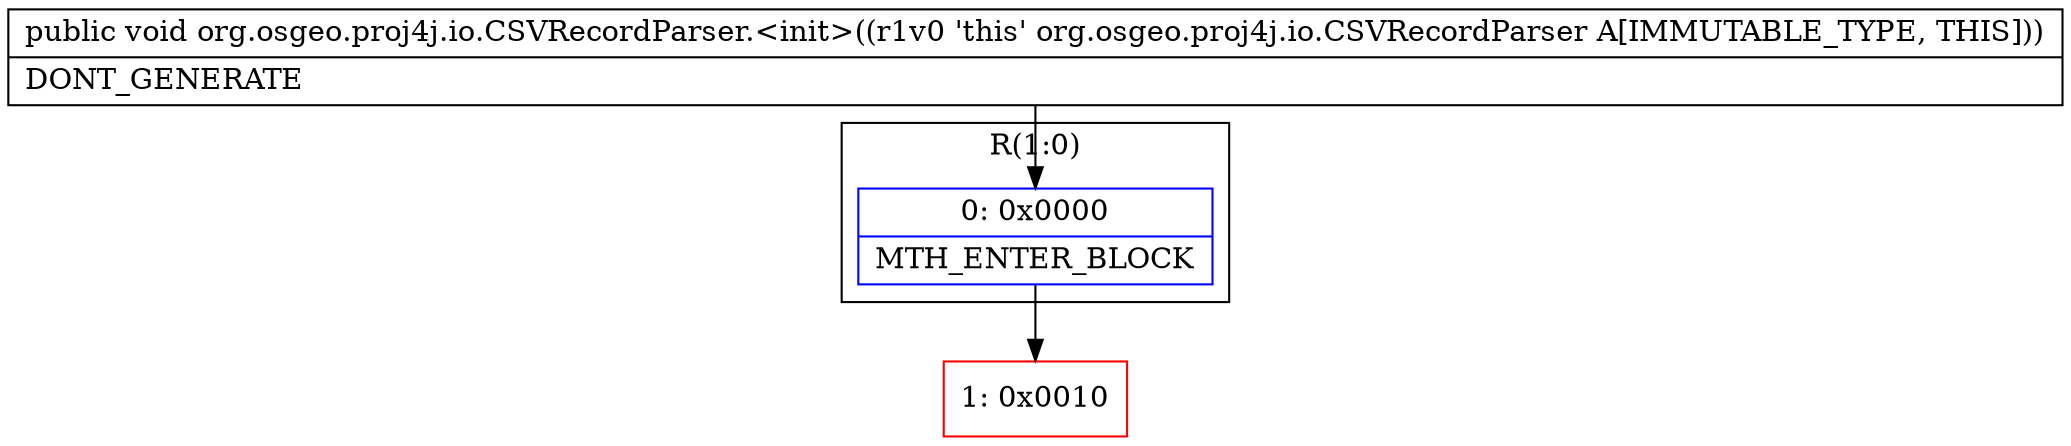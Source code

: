 digraph "CFG fororg.osgeo.proj4j.io.CSVRecordParser.\<init\>()V" {
subgraph cluster_Region_6650226 {
label = "R(1:0)";
node [shape=record,color=blue];
Node_0 [shape=record,label="{0\:\ 0x0000|MTH_ENTER_BLOCK\l}"];
}
Node_1 [shape=record,color=red,label="{1\:\ 0x0010}"];
MethodNode[shape=record,label="{public void org.osgeo.proj4j.io.CSVRecordParser.\<init\>((r1v0 'this' org.osgeo.proj4j.io.CSVRecordParser A[IMMUTABLE_TYPE, THIS]))  | DONT_GENERATE\l}"];
MethodNode -> Node_0;
Node_0 -> Node_1;
}

